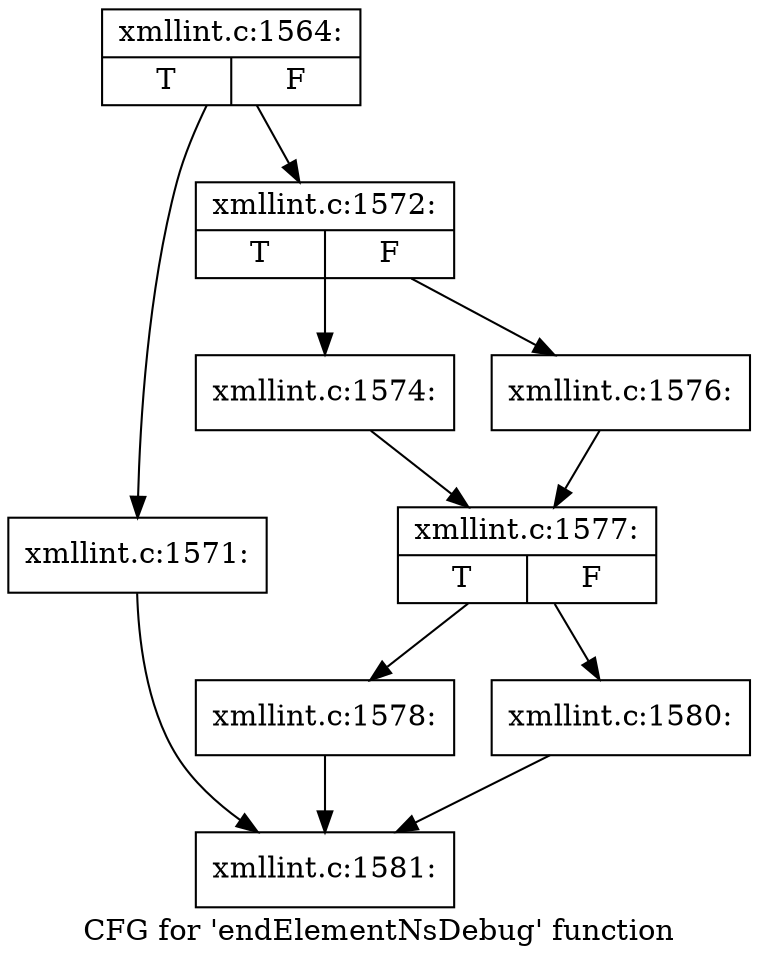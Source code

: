 digraph "CFG for 'endElementNsDebug' function" {
	label="CFG for 'endElementNsDebug' function";

	Node0x556d1b629f80 [shape=record,label="{xmllint.c:1564:|{<s0>T|<s1>F}}"];
	Node0x556d1b629f80 -> Node0x556d1b62b090;
	Node0x556d1b629f80 -> Node0x556d1b62b0e0;
	Node0x556d1b62b090 [shape=record,label="{xmllint.c:1571:}"];
	Node0x556d1b62b090 -> Node0x556d1b62c040;
	Node0x556d1b62b0e0 [shape=record,label="{xmllint.c:1572:|{<s0>T|<s1>F}}"];
	Node0x556d1b62b0e0 -> Node0x556d1b62b810;
	Node0x556d1b62b0e0 -> Node0x556d1b62b8b0;
	Node0x556d1b62b810 [shape=record,label="{xmllint.c:1574:}"];
	Node0x556d1b62b810 -> Node0x556d1b62b860;
	Node0x556d1b62b8b0 [shape=record,label="{xmllint.c:1576:}"];
	Node0x556d1b62b8b0 -> Node0x556d1b62b860;
	Node0x556d1b62b860 [shape=record,label="{xmllint.c:1577:|{<s0>T|<s1>F}}"];
	Node0x556d1b62b860 -> Node0x556d1b62bff0;
	Node0x556d1b62b860 -> Node0x556d1b62c090;
	Node0x556d1b62bff0 [shape=record,label="{xmllint.c:1578:}"];
	Node0x556d1b62bff0 -> Node0x556d1b62c040;
	Node0x556d1b62c090 [shape=record,label="{xmllint.c:1580:}"];
	Node0x556d1b62c090 -> Node0x556d1b62c040;
	Node0x556d1b62c040 [shape=record,label="{xmllint.c:1581:}"];
}
